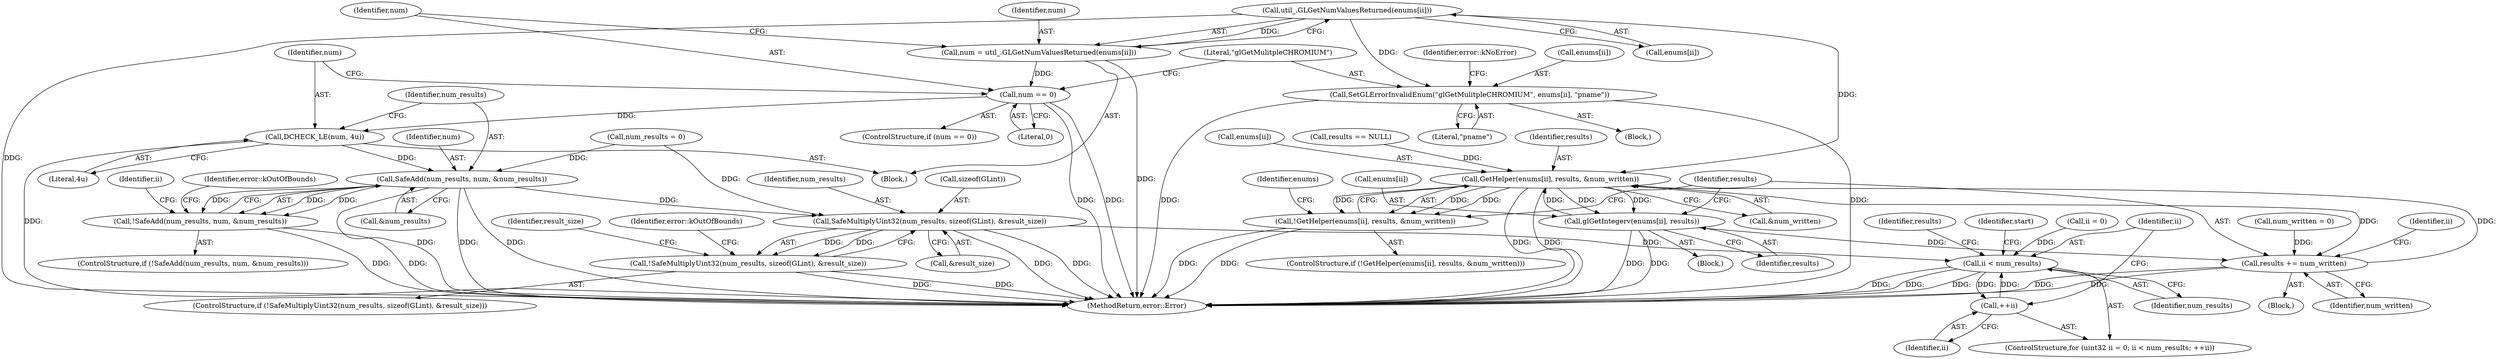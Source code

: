 digraph "1_Chrome_3aad1a37affb1ab70d1897f2b03eb8c077264984@array" {
"1000161" [label="(Call,util_.GLGetNumValuesReturned(enums[ii]))"];
"1000159" [label="(Call,num = util_.GLGetNumValuesReturned(enums[ii]))"];
"1000166" [label="(Call,num == 0)"];
"1000178" [label="(Call,DCHECK_LE(num, 4u))"];
"1000183" [label="(Call,SafeAdd(num_results, num, &num_results))"];
"1000182" [label="(Call,!SafeAdd(num_results, num, &num_results))"];
"1000197" [label="(Call,SafeMultiplyUint32(num_results, sizeof(GLint), &result_size))"];
"1000196" [label="(Call,!SafeMultiplyUint32(num_results, sizeof(GLint), &result_size))"];
"1000242" [label="(Call,ii < num_results)"];
"1000245" [label="(Call,++ii)"];
"1000170" [label="(Call,SetGLErrorInvalidEnum(\"glGetMulitpleCHROMIUM\", enums[ii], \"pname\"))"];
"1000276" [label="(Call,GetHelper(enums[ii], results, &num_written))"];
"1000275" [label="(Call,!GetHelper(enums[ii], results, &num_written))"];
"1000284" [label="(Call,glGetIntegerv(enums[ii], results))"];
"1000289" [label="(Call,results += num_written)"];
"1000175" [label="(Literal,\"pname\")"];
"1000186" [label="(Call,&num_results)"];
"1000180" [label="(Literal,4u)"];
"1000162" [label="(Call,enums[ii])"];
"1000161" [label="(Call,util_.GLGetNumValuesReturned(enums[ii]))"];
"1000275" [label="(Call,!GetHelper(enums[ii], results, &num_written))"];
"1000208" [label="(Identifier,result_size)"];
"1000289" [label="(Call,results += num_written)"];
"1000181" [label="(ControlStructure,if (!SafeAdd(num_results, num, &num_results)))"];
"1000205" [label="(Identifier,error::kOutOfBounds)"];
"1000184" [label="(Identifier,num_results)"];
"1000169" [label="(Block,)"];
"1000160" [label="(Identifier,num)"];
"1000159" [label="(Call,num = util_.GLGetNumValuesReturned(enums[ii]))"];
"1000231" [label="(Call,results == NULL)"];
"1000166" [label="(Call,num == 0)"];
"1000177" [label="(Identifier,error::kNoError)"];
"1000183" [label="(Call,SafeAdd(num_results, num, &num_results))"];
"1000244" [label="(Identifier,num_results)"];
"1000246" [label="(Identifier,ii)"];
"1000144" [label="(Call,num_results = 0)"];
"1000285" [label="(Call,enums[ii])"];
"1000190" [label="(Identifier,error::kOutOfBounds)"];
"1000276" [label="(Call,GetHelper(enums[ii], results, &num_written))"];
"1000274" [label="(ControlStructure,if (!GetHelper(enums[ii], results, &num_written)))"];
"1000280" [label="(Identifier,results)"];
"1000271" [label="(Call,num_written = 0)"];
"1000281" [label="(Call,&num_written)"];
"1000165" [label="(ControlStructure,if (num == 0))"];
"1000245" [label="(Call,++ii)"];
"1000243" [label="(Identifier,ii)"];
"1000171" [label="(Literal,\"glGetMulitpleCHROMIUM\")"];
"1000284" [label="(Call,glGetIntegerv(enums[ii], results))"];
"1000185" [label="(Identifier,num)"];
"1000156" [label="(Identifier,ii)"];
"1000157" [label="(Block,)"];
"1000257" [label="(Identifier,start)"];
"1000182" [label="(Call,!SafeAdd(num_results, num, &num_results))"];
"1000197" [label="(Call,SafeMultiplyUint32(num_results, sizeof(GLint), &result_size))"];
"1000269" [label="(Block,)"];
"1000167" [label="(Identifier,num)"];
"1000179" [label="(Identifier,num)"];
"1000198" [label="(Identifier,num_results)"];
"1000195" [label="(ControlStructure,if (!SafeMultiplyUint32(num_results, sizeof(GLint), &result_size)))"];
"1000239" [label="(Call,ii = 0)"];
"1000250" [label="(Identifier,results)"];
"1000277" [label="(Call,enums[ii])"];
"1000297" [label="(MethodReturn,error::Error)"];
"1000170" [label="(Call,SetGLErrorInvalidEnum(\"glGetMulitpleCHROMIUM\", enums[ii], \"pname\"))"];
"1000242" [label="(Call,ii < num_results)"];
"1000178" [label="(Call,DCHECK_LE(num, 4u))"];
"1000199" [label="(Call,sizeof(GLint))"];
"1000196" [label="(Call,!SafeMultiplyUint32(num_results, sizeof(GLint), &result_size))"];
"1000291" [label="(Identifier,num_written)"];
"1000286" [label="(Identifier,enums)"];
"1000237" [label="(ControlStructure,for (uint32 ii = 0; ii < num_results; ++ii))"];
"1000283" [label="(Block,)"];
"1000290" [label="(Identifier,results)"];
"1000168" [label="(Literal,0)"];
"1000288" [label="(Identifier,results)"];
"1000201" [label="(Call,&result_size)"];
"1000268" [label="(Identifier,ii)"];
"1000172" [label="(Call,enums[ii])"];
"1000161" -> "1000159"  [label="AST: "];
"1000161" -> "1000162"  [label="CFG: "];
"1000162" -> "1000161"  [label="AST: "];
"1000159" -> "1000161"  [label="CFG: "];
"1000161" -> "1000297"  [label="DDG: "];
"1000161" -> "1000159"  [label="DDG: "];
"1000161" -> "1000170"  [label="DDG: "];
"1000161" -> "1000276"  [label="DDG: "];
"1000159" -> "1000157"  [label="AST: "];
"1000160" -> "1000159"  [label="AST: "];
"1000167" -> "1000159"  [label="CFG: "];
"1000159" -> "1000297"  [label="DDG: "];
"1000159" -> "1000166"  [label="DDG: "];
"1000166" -> "1000165"  [label="AST: "];
"1000166" -> "1000168"  [label="CFG: "];
"1000167" -> "1000166"  [label="AST: "];
"1000168" -> "1000166"  [label="AST: "];
"1000171" -> "1000166"  [label="CFG: "];
"1000179" -> "1000166"  [label="CFG: "];
"1000166" -> "1000297"  [label="DDG: "];
"1000166" -> "1000297"  [label="DDG: "];
"1000166" -> "1000178"  [label="DDG: "];
"1000178" -> "1000157"  [label="AST: "];
"1000178" -> "1000180"  [label="CFG: "];
"1000179" -> "1000178"  [label="AST: "];
"1000180" -> "1000178"  [label="AST: "];
"1000184" -> "1000178"  [label="CFG: "];
"1000178" -> "1000297"  [label="DDG: "];
"1000178" -> "1000183"  [label="DDG: "];
"1000183" -> "1000182"  [label="AST: "];
"1000183" -> "1000186"  [label="CFG: "];
"1000184" -> "1000183"  [label="AST: "];
"1000185" -> "1000183"  [label="AST: "];
"1000186" -> "1000183"  [label="AST: "];
"1000182" -> "1000183"  [label="CFG: "];
"1000183" -> "1000297"  [label="DDG: "];
"1000183" -> "1000297"  [label="DDG: "];
"1000183" -> "1000297"  [label="DDG: "];
"1000183" -> "1000182"  [label="DDG: "];
"1000183" -> "1000182"  [label="DDG: "];
"1000183" -> "1000182"  [label="DDG: "];
"1000144" -> "1000183"  [label="DDG: "];
"1000183" -> "1000197"  [label="DDG: "];
"1000182" -> "1000181"  [label="AST: "];
"1000190" -> "1000182"  [label="CFG: "];
"1000156" -> "1000182"  [label="CFG: "];
"1000182" -> "1000297"  [label="DDG: "];
"1000182" -> "1000297"  [label="DDG: "];
"1000197" -> "1000196"  [label="AST: "];
"1000197" -> "1000201"  [label="CFG: "];
"1000198" -> "1000197"  [label="AST: "];
"1000199" -> "1000197"  [label="AST: "];
"1000201" -> "1000197"  [label="AST: "];
"1000196" -> "1000197"  [label="CFG: "];
"1000197" -> "1000297"  [label="DDG: "];
"1000197" -> "1000297"  [label="DDG: "];
"1000197" -> "1000196"  [label="DDG: "];
"1000197" -> "1000196"  [label="DDG: "];
"1000144" -> "1000197"  [label="DDG: "];
"1000197" -> "1000242"  [label="DDG: "];
"1000196" -> "1000195"  [label="AST: "];
"1000205" -> "1000196"  [label="CFG: "];
"1000208" -> "1000196"  [label="CFG: "];
"1000196" -> "1000297"  [label="DDG: "];
"1000196" -> "1000297"  [label="DDG: "];
"1000242" -> "1000237"  [label="AST: "];
"1000242" -> "1000244"  [label="CFG: "];
"1000243" -> "1000242"  [label="AST: "];
"1000244" -> "1000242"  [label="AST: "];
"1000250" -> "1000242"  [label="CFG: "];
"1000257" -> "1000242"  [label="CFG: "];
"1000242" -> "1000297"  [label="DDG: "];
"1000242" -> "1000297"  [label="DDG: "];
"1000242" -> "1000297"  [label="DDG: "];
"1000239" -> "1000242"  [label="DDG: "];
"1000245" -> "1000242"  [label="DDG: "];
"1000242" -> "1000245"  [label="DDG: "];
"1000245" -> "1000237"  [label="AST: "];
"1000245" -> "1000246"  [label="CFG: "];
"1000246" -> "1000245"  [label="AST: "];
"1000243" -> "1000245"  [label="CFG: "];
"1000170" -> "1000169"  [label="AST: "];
"1000170" -> "1000175"  [label="CFG: "];
"1000171" -> "1000170"  [label="AST: "];
"1000172" -> "1000170"  [label="AST: "];
"1000175" -> "1000170"  [label="AST: "];
"1000177" -> "1000170"  [label="CFG: "];
"1000170" -> "1000297"  [label="DDG: "];
"1000170" -> "1000297"  [label="DDG: "];
"1000276" -> "1000275"  [label="AST: "];
"1000276" -> "1000281"  [label="CFG: "];
"1000277" -> "1000276"  [label="AST: "];
"1000280" -> "1000276"  [label="AST: "];
"1000281" -> "1000276"  [label="AST: "];
"1000275" -> "1000276"  [label="CFG: "];
"1000276" -> "1000297"  [label="DDG: "];
"1000276" -> "1000297"  [label="DDG: "];
"1000276" -> "1000275"  [label="DDG: "];
"1000276" -> "1000275"  [label="DDG: "];
"1000276" -> "1000275"  [label="DDG: "];
"1000284" -> "1000276"  [label="DDG: "];
"1000289" -> "1000276"  [label="DDG: "];
"1000231" -> "1000276"  [label="DDG: "];
"1000276" -> "1000284"  [label="DDG: "];
"1000276" -> "1000284"  [label="DDG: "];
"1000276" -> "1000289"  [label="DDG: "];
"1000275" -> "1000274"  [label="AST: "];
"1000286" -> "1000275"  [label="CFG: "];
"1000290" -> "1000275"  [label="CFG: "];
"1000275" -> "1000297"  [label="DDG: "];
"1000275" -> "1000297"  [label="DDG: "];
"1000284" -> "1000283"  [label="AST: "];
"1000284" -> "1000288"  [label="CFG: "];
"1000285" -> "1000284"  [label="AST: "];
"1000288" -> "1000284"  [label="AST: "];
"1000290" -> "1000284"  [label="CFG: "];
"1000284" -> "1000297"  [label="DDG: "];
"1000284" -> "1000297"  [label="DDG: "];
"1000284" -> "1000289"  [label="DDG: "];
"1000289" -> "1000269"  [label="AST: "];
"1000289" -> "1000291"  [label="CFG: "];
"1000290" -> "1000289"  [label="AST: "];
"1000291" -> "1000289"  [label="AST: "];
"1000268" -> "1000289"  [label="CFG: "];
"1000289" -> "1000297"  [label="DDG: "];
"1000289" -> "1000297"  [label="DDG: "];
"1000271" -> "1000289"  [label="DDG: "];
}
